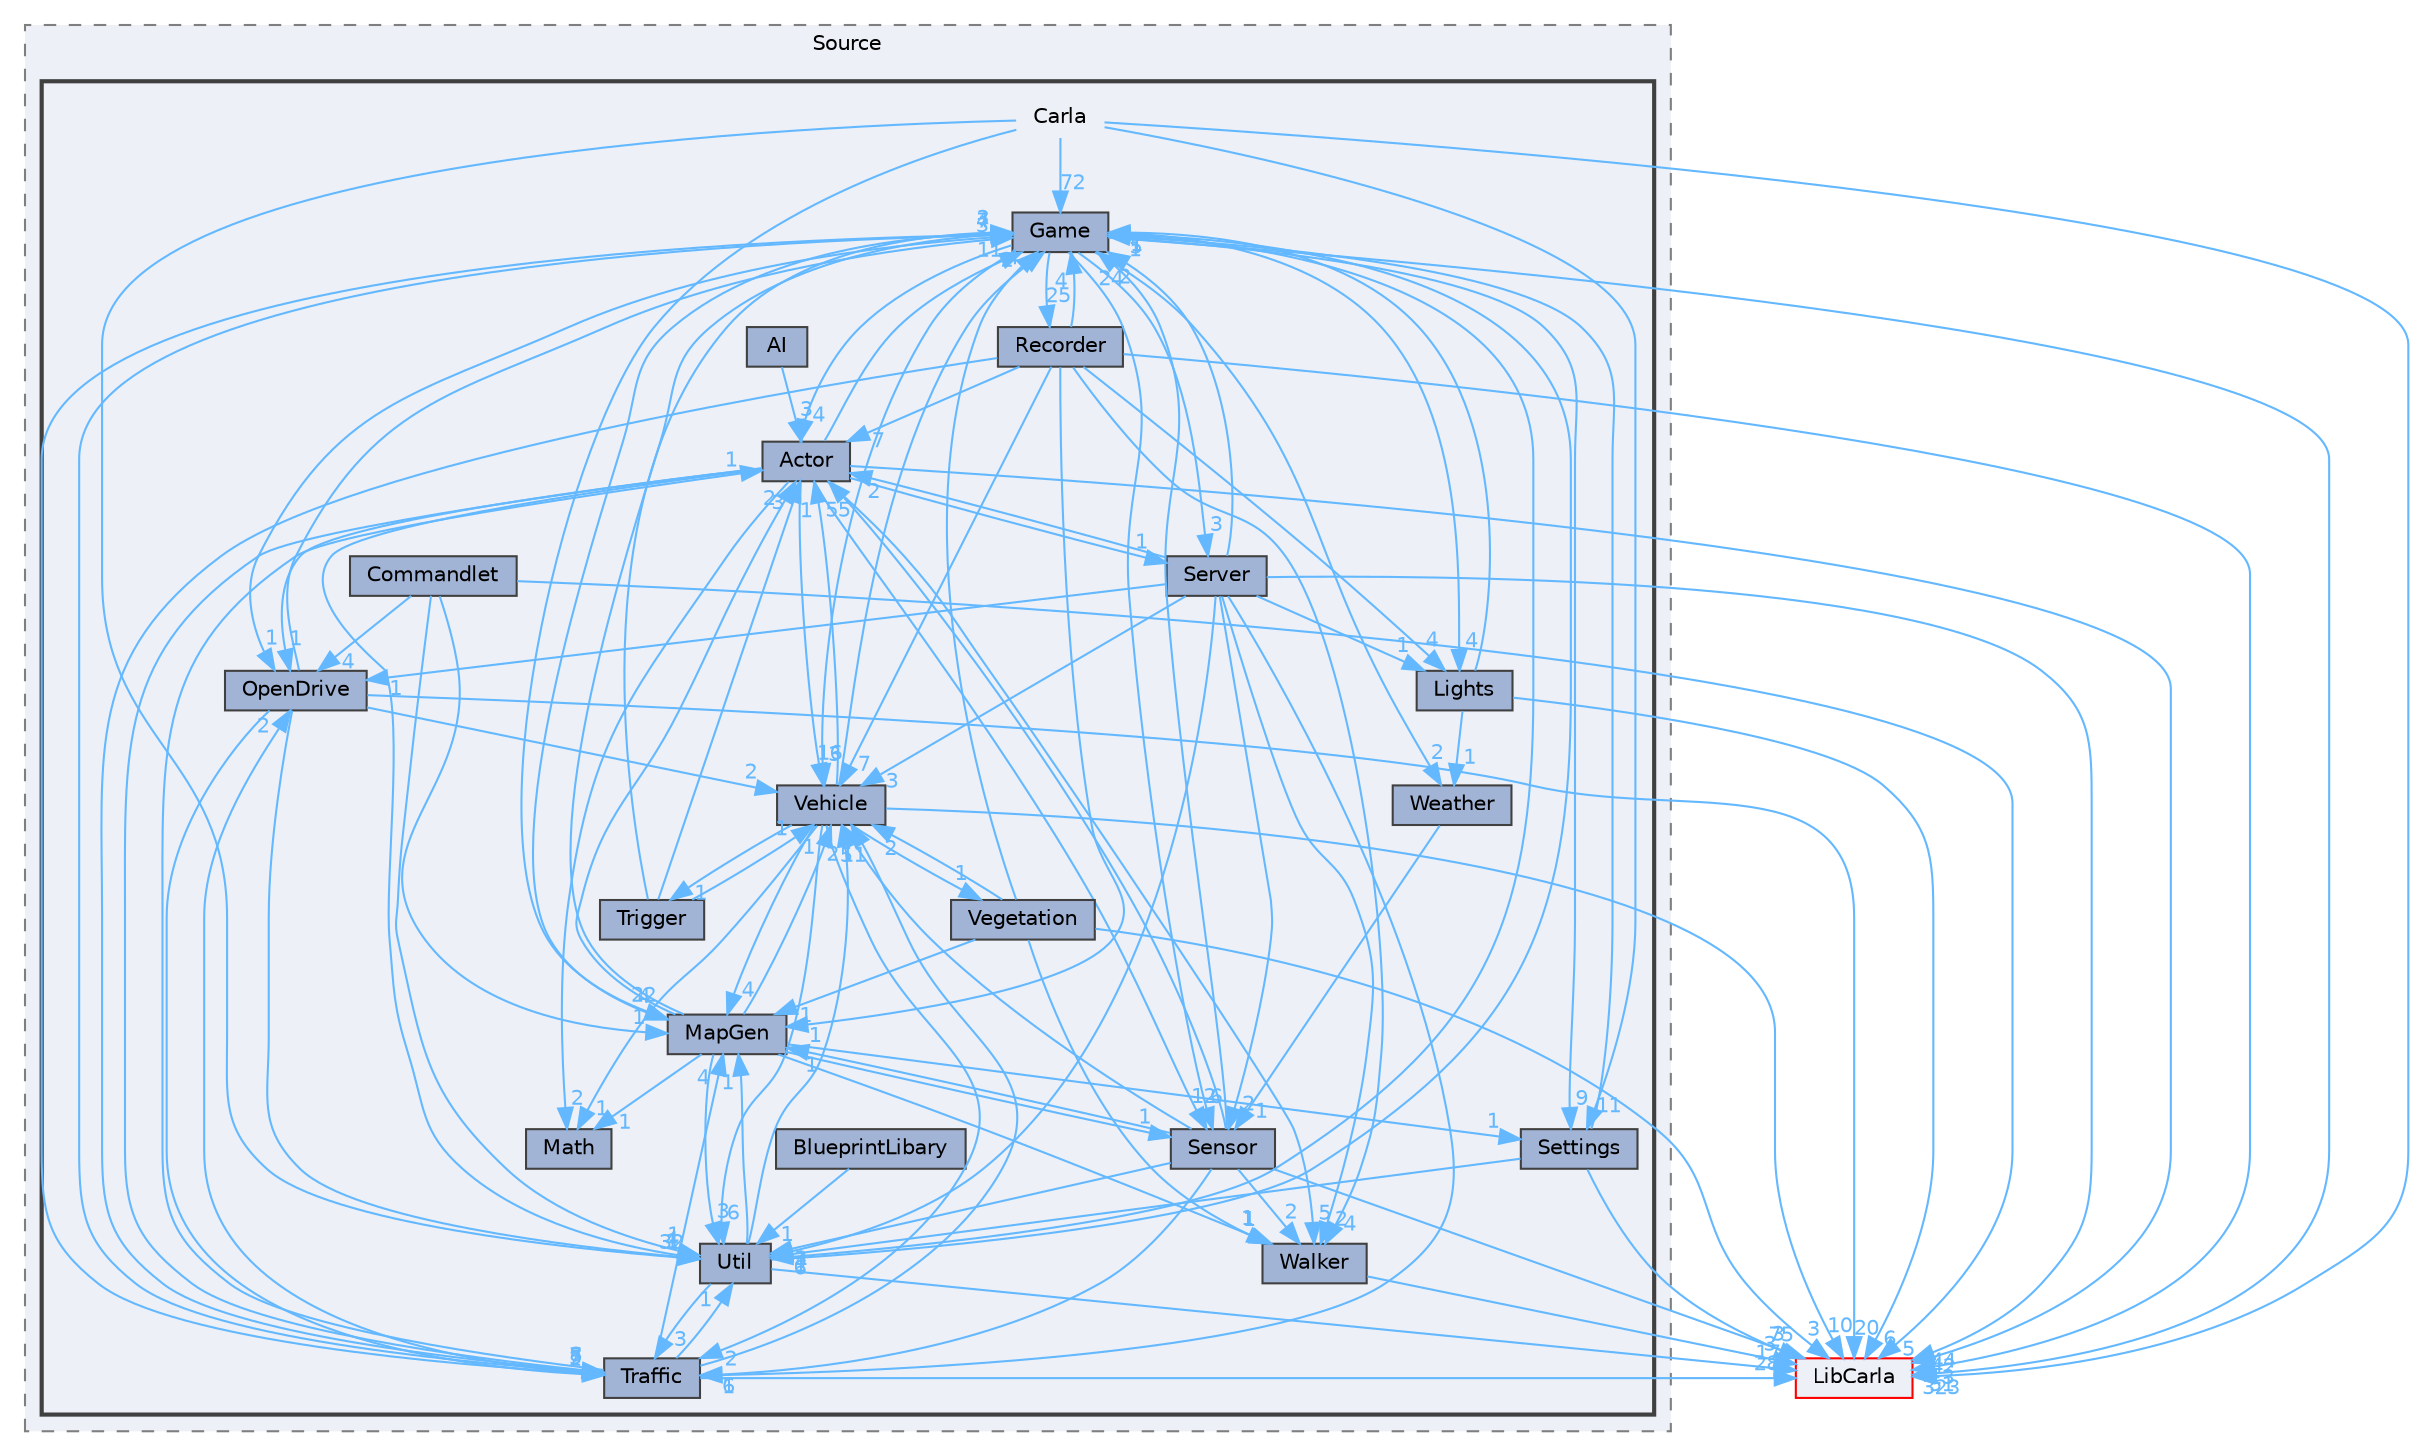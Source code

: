 digraph "Carla"
{
 // INTERACTIVE_SVG=YES
 // LATEX_PDF_SIZE
  bgcolor="transparent";
  edge [fontname=Helvetica,fontsize=10,labelfontname=Helvetica,labelfontsize=10];
  node [fontname=Helvetica,fontsize=10,shape=box,height=0.2,width=0.4];
  compound=true
  subgraph clusterdir_18937e8f6bde63367bf26837323a9508 {
    graph [ bgcolor="#edf0f7", pencolor="grey50", label="Source", fontname=Helvetica,fontsize=10 style="filled,dashed", URL="dir_18937e8f6bde63367bf26837323a9508.html",tooltip=""]
  subgraph clusterdir_8fc34afb5f07a67966c78bf5319f94ae {
    graph [ bgcolor="#edf0f7", pencolor="grey25", label="", fontname=Helvetica,fontsize=10 style="filled,bold", URL="dir_8fc34afb5f07a67966c78bf5319f94ae.html",tooltip=""]
    dir_8fc34afb5f07a67966c78bf5319f94ae [shape=plaintext, label="Carla"];
  dir_31691989b6ffa820edb06b9eb32cc520 [label="Actor", fillcolor="#a2b4d6", color="grey25", style="filled", URL="dir_31691989b6ffa820edb06b9eb32cc520.html",tooltip=""];
  dir_cff6f5bec63abb9e5f12c0f62b47389c [label="AI", fillcolor="#a2b4d6", color="grey25", style="filled", URL="dir_cff6f5bec63abb9e5f12c0f62b47389c.html",tooltip=""];
  dir_bd6d94ad3c7534d0f2d8b3ea8c626bc5 [label="BlueprintLibary", fillcolor="#a2b4d6", color="grey25", style="filled", URL="dir_bd6d94ad3c7534d0f2d8b3ea8c626bc5.html",tooltip=""];
  dir_b73fafeaa93af49306e77afd3c0d0eef [label="Commandlet", fillcolor="#a2b4d6", color="grey25", style="filled", URL="dir_b73fafeaa93af49306e77afd3c0d0eef.html",tooltip=""];
  dir_b708e75f0564cefaa95a07ef1c60fa1d [label="Game", fillcolor="#a2b4d6", color="grey25", style="filled", URL="dir_b708e75f0564cefaa95a07ef1c60fa1d.html",tooltip=""];
  dir_300f092198dff90fa236d1c5a9b26b0c [label="Lights", fillcolor="#a2b4d6", color="grey25", style="filled", URL="dir_300f092198dff90fa236d1c5a9b26b0c.html",tooltip=""];
  dir_3e9aec868781f29a05b56aecc37cd1a9 [label="MapGen", fillcolor="#a2b4d6", color="grey25", style="filled", URL="dir_3e9aec868781f29a05b56aecc37cd1a9.html",tooltip=""];
  dir_f9cdfd101429e27d647f8df664b6ebd1 [label="Math", fillcolor="#a2b4d6", color="grey25", style="filled", URL="dir_f9cdfd101429e27d647f8df664b6ebd1.html",tooltip=""];
  dir_d0b0d7f8e453984c2ffe9ea659d3c27f [label="OpenDrive", fillcolor="#a2b4d6", color="grey25", style="filled", URL="dir_d0b0d7f8e453984c2ffe9ea659d3c27f.html",tooltip=""];
  dir_0dd3f6464b0e5c5db135a4b73b996175 [label="Recorder", fillcolor="#a2b4d6", color="grey25", style="filled", URL="dir_0dd3f6464b0e5c5db135a4b73b996175.html",tooltip=""];
  dir_32df69f29a08a23c97cd630e5cd47b2e [label="Sensor", fillcolor="#a2b4d6", color="grey25", style="filled", URL="dir_32df69f29a08a23c97cd630e5cd47b2e.html",tooltip=""];
  dir_4f477b896248adf10c6909a9eb9fb7d3 [label="Server", fillcolor="#a2b4d6", color="grey25", style="filled", URL="dir_4f477b896248adf10c6909a9eb9fb7d3.html",tooltip=""];
  dir_61a866aca8f5011fad0bfe0df06e6f79 [label="Settings", fillcolor="#a2b4d6", color="grey25", style="filled", URL="dir_61a866aca8f5011fad0bfe0df06e6f79.html",tooltip=""];
  dir_cf78ae8ffd0f6192e117b8a1751c2bbd [label="Traffic", fillcolor="#a2b4d6", color="grey25", style="filled", URL="dir_cf78ae8ffd0f6192e117b8a1751c2bbd.html",tooltip=""];
  dir_6c62abedd72e3007bc03a7fda3037637 [label="Trigger", fillcolor="#a2b4d6", color="grey25", style="filled", URL="dir_6c62abedd72e3007bc03a7fda3037637.html",tooltip=""];
  dir_c0211e659583c36c301432102f960843 [label="Util", fillcolor="#a2b4d6", color="grey25", style="filled", URL="dir_c0211e659583c36c301432102f960843.html",tooltip=""];
  dir_a3491c9b10b5a3d0703facb105cd4941 [label="Vegetation", fillcolor="#a2b4d6", color="grey25", style="filled", URL="dir_a3491c9b10b5a3d0703facb105cd4941.html",tooltip=""];
  dir_4d620431c9b0dc62fca23e1ed91a49b6 [label="Vehicle", fillcolor="#a2b4d6", color="grey25", style="filled", URL="dir_4d620431c9b0dc62fca23e1ed91a49b6.html",tooltip=""];
  dir_7a44753a182d2dd0cd15cfa7be7c0c89 [label="Walker", fillcolor="#a2b4d6", color="grey25", style="filled", URL="dir_7a44753a182d2dd0cd15cfa7be7c0c89.html",tooltip=""];
  dir_b3a8bd261fb98563f858806beb7e2741 [label="Weather", fillcolor="#a2b4d6", color="grey25", style="filled", URL="dir_b3a8bd261fb98563f858806beb7e2741.html",tooltip=""];
  }
  }
  dir_1604d568fa4d964dfa9079b701bbfa07 [label="LibCarla", fillcolor="#edf0f7", color="red", style="filled", URL="dir_1604d568fa4d964dfa9079b701bbfa07.html",tooltip=""];
  dir_8fc34afb5f07a67966c78bf5319f94ae->dir_1604d568fa4d964dfa9079b701bbfa07 [headlabel="323", labeldistance=1.5 headhref="dir_000004_000020.html" href="dir_000004_000020.html" color="steelblue1" fontcolor="steelblue1"];
  dir_8fc34afb5f07a67966c78bf5319f94ae->dir_3e9aec868781f29a05b56aecc37cd1a9 [headlabel="22", labeldistance=1.5 headhref="dir_000004_000024.html" href="dir_000004_000024.html" color="steelblue1" fontcolor="steelblue1"];
  dir_8fc34afb5f07a67966c78bf5319f94ae->dir_61a866aca8f5011fad0bfe0df06e6f79 [headlabel="11", labeldistance=1.5 headhref="dir_000004_000052.html" href="dir_000004_000052.html" color="steelblue1" fontcolor="steelblue1"];
  dir_8fc34afb5f07a67966c78bf5319f94ae->dir_b708e75f0564cefaa95a07ef1c60fa1d [headlabel="72", labeldistance=1.5 headhref="dir_000004_000017.html" href="dir_000004_000017.html" color="steelblue1" fontcolor="steelblue1"];
  dir_8fc34afb5f07a67966c78bf5319f94ae->dir_c0211e659583c36c301432102f960843 [headlabel="32", labeldistance=1.5 headhref="dir_000004_000068.html" href="dir_000004_000068.html" color="steelblue1" fontcolor="steelblue1"];
  dir_31691989b6ffa820edb06b9eb32cc520->dir_1604d568fa4d964dfa9079b701bbfa07 [headlabel="42", labeldistance=1.5 headhref="dir_000000_000020.html" href="dir_000000_000020.html" color="steelblue1" fontcolor="steelblue1"];
  dir_31691989b6ffa820edb06b9eb32cc520->dir_32df69f29a08a23c97cd630e5cd47b2e [headlabel="12", labeldistance=1.5 headhref="dir_000000_000048.html" href="dir_000000_000048.html" color="steelblue1" fontcolor="steelblue1"];
  dir_31691989b6ffa820edb06b9eb32cc520->dir_4d620431c9b0dc62fca23e1ed91a49b6 [headlabel="16", labeldistance=1.5 headhref="dir_000000_000071.html" href="dir_000000_000071.html" color="steelblue1" fontcolor="steelblue1"];
  dir_31691989b6ffa820edb06b9eb32cc520->dir_4f477b896248adf10c6909a9eb9fb7d3 [headlabel="1", labeldistance=1.5 headhref="dir_000000_000050.html" href="dir_000000_000050.html" color="steelblue1" fontcolor="steelblue1"];
  dir_31691989b6ffa820edb06b9eb32cc520->dir_7a44753a182d2dd0cd15cfa7be7c0c89 [headlabel="5", labeldistance=1.5 headhref="dir_000000_000072.html" href="dir_000000_000072.html" color="steelblue1" fontcolor="steelblue1"];
  dir_31691989b6ffa820edb06b9eb32cc520->dir_b708e75f0564cefaa95a07ef1c60fa1d [headlabel="11", labeldistance=1.5 headhref="dir_000000_000017.html" href="dir_000000_000017.html" color="steelblue1" fontcolor="steelblue1"];
  dir_31691989b6ffa820edb06b9eb32cc520->dir_c0211e659583c36c301432102f960843 [headlabel="4", labeldistance=1.5 headhref="dir_000000_000068.html" href="dir_000000_000068.html" color="steelblue1" fontcolor="steelblue1"];
  dir_31691989b6ffa820edb06b9eb32cc520->dir_cf78ae8ffd0f6192e117b8a1751c2bbd [headlabel="8", labeldistance=1.5 headhref="dir_000000_000062.html" href="dir_000000_000062.html" color="steelblue1" fontcolor="steelblue1"];
  dir_31691989b6ffa820edb06b9eb32cc520->dir_d0b0d7f8e453984c2ffe9ea659d3c27f [headlabel="1", labeldistance=1.5 headhref="dir_000000_000033.html" href="dir_000000_000033.html" color="steelblue1" fontcolor="steelblue1"];
  dir_31691989b6ffa820edb06b9eb32cc520->dir_f9cdfd101429e27d647f8df664b6ebd1 [headlabel="2", labeldistance=1.5 headhref="dir_000000_000026.html" href="dir_000000_000026.html" color="steelblue1" fontcolor="steelblue1"];
  dir_cff6f5bec63abb9e5f12c0f62b47389c->dir_31691989b6ffa820edb06b9eb32cc520 [headlabel="3", labeldistance=1.5 headhref="dir_000001_000000.html" href="dir_000001_000000.html" color="steelblue1" fontcolor="steelblue1"];
  dir_bd6d94ad3c7534d0f2d8b3ea8c626bc5->dir_c0211e659583c36c301432102f960843 [headlabel="1", labeldistance=1.5 headhref="dir_000002_000068.html" href="dir_000002_000068.html" color="steelblue1" fontcolor="steelblue1"];
  dir_b73fafeaa93af49306e77afd3c0d0eef->dir_1604d568fa4d964dfa9079b701bbfa07 [headlabel="5", labeldistance=1.5 headhref="dir_000010_000020.html" href="dir_000010_000020.html" color="steelblue1" fontcolor="steelblue1"];
  dir_b73fafeaa93af49306e77afd3c0d0eef->dir_3e9aec868781f29a05b56aecc37cd1a9 [headlabel="1", labeldistance=1.5 headhref="dir_000010_000024.html" href="dir_000010_000024.html" color="steelblue1" fontcolor="steelblue1"];
  dir_b73fafeaa93af49306e77afd3c0d0eef->dir_c0211e659583c36c301432102f960843 [headlabel="1", labeldistance=1.5 headhref="dir_000010_000068.html" href="dir_000010_000068.html" color="steelblue1" fontcolor="steelblue1"];
  dir_b73fafeaa93af49306e77afd3c0d0eef->dir_d0b0d7f8e453984c2ffe9ea659d3c27f [headlabel="4", labeldistance=1.5 headhref="dir_000010_000033.html" href="dir_000010_000033.html" color="steelblue1" fontcolor="steelblue1"];
  dir_b708e75f0564cefaa95a07ef1c60fa1d->dir_0dd3f6464b0e5c5db135a4b73b996175 [headlabel="25", labeldistance=1.5 headhref="dir_000017_000042.html" href="dir_000017_000042.html" color="steelblue1" fontcolor="steelblue1"];
  dir_b708e75f0564cefaa95a07ef1c60fa1d->dir_1604d568fa4d964dfa9079b701bbfa07 [headlabel="51", labeldistance=1.5 headhref="dir_000017_000020.html" href="dir_000017_000020.html" color="steelblue1" fontcolor="steelblue1"];
  dir_b708e75f0564cefaa95a07ef1c60fa1d->dir_300f092198dff90fa236d1c5a9b26b0c [headlabel="4", labeldistance=1.5 headhref="dir_000017_000021.html" href="dir_000017_000021.html" color="steelblue1" fontcolor="steelblue1"];
  dir_b708e75f0564cefaa95a07ef1c60fa1d->dir_31691989b6ffa820edb06b9eb32cc520 [headlabel="4", labeldistance=1.5 headhref="dir_000017_000000.html" href="dir_000017_000000.html" color="steelblue1" fontcolor="steelblue1"];
  dir_b708e75f0564cefaa95a07ef1c60fa1d->dir_32df69f29a08a23c97cd630e5cd47b2e [headlabel="6", labeldistance=1.5 headhref="dir_000017_000048.html" href="dir_000017_000048.html" color="steelblue1" fontcolor="steelblue1"];
  dir_b708e75f0564cefaa95a07ef1c60fa1d->dir_3e9aec868781f29a05b56aecc37cd1a9 [headlabel="4", labeldistance=1.5 headhref="dir_000017_000024.html" href="dir_000017_000024.html" color="steelblue1" fontcolor="steelblue1"];
  dir_b708e75f0564cefaa95a07ef1c60fa1d->dir_4d620431c9b0dc62fca23e1ed91a49b6 [headlabel="3", labeldistance=1.5 headhref="dir_000017_000071.html" href="dir_000017_000071.html" color="steelblue1" fontcolor="steelblue1"];
  dir_b708e75f0564cefaa95a07ef1c60fa1d->dir_4f477b896248adf10c6909a9eb9fb7d3 [headlabel="3", labeldistance=1.5 headhref="dir_000017_000050.html" href="dir_000017_000050.html" color="steelblue1" fontcolor="steelblue1"];
  dir_b708e75f0564cefaa95a07ef1c60fa1d->dir_61a866aca8f5011fad0bfe0df06e6f79 [headlabel="9", labeldistance=1.5 headhref="dir_000017_000052.html" href="dir_000017_000052.html" color="steelblue1" fontcolor="steelblue1"];
  dir_b708e75f0564cefaa95a07ef1c60fa1d->dir_b3a8bd261fb98563f858806beb7e2741 [headlabel="2", labeldistance=1.5 headhref="dir_000017_000073.html" href="dir_000017_000073.html" color="steelblue1" fontcolor="steelblue1"];
  dir_b708e75f0564cefaa95a07ef1c60fa1d->dir_c0211e659583c36c301432102f960843 [headlabel="6", labeldistance=1.5 headhref="dir_000017_000068.html" href="dir_000017_000068.html" color="steelblue1" fontcolor="steelblue1"];
  dir_b708e75f0564cefaa95a07ef1c60fa1d->dir_cf78ae8ffd0f6192e117b8a1751c2bbd [headlabel="5", labeldistance=1.5 headhref="dir_000017_000062.html" href="dir_000017_000062.html" color="steelblue1" fontcolor="steelblue1"];
  dir_b708e75f0564cefaa95a07ef1c60fa1d->dir_d0b0d7f8e453984c2ffe9ea659d3c27f [headlabel="1", labeldistance=1.5 headhref="dir_000017_000033.html" href="dir_000017_000033.html" color="steelblue1" fontcolor="steelblue1"];
  dir_300f092198dff90fa236d1c5a9b26b0c->dir_1604d568fa4d964dfa9079b701bbfa07 [headlabel="6", labeldistance=1.5 headhref="dir_000021_000020.html" href="dir_000021_000020.html" color="steelblue1" fontcolor="steelblue1"];
  dir_300f092198dff90fa236d1c5a9b26b0c->dir_b3a8bd261fb98563f858806beb7e2741 [headlabel="1", labeldistance=1.5 headhref="dir_000021_000073.html" href="dir_000021_000073.html" color="steelblue1" fontcolor="steelblue1"];
  dir_300f092198dff90fa236d1c5a9b26b0c->dir_b708e75f0564cefaa95a07ef1c60fa1d [headlabel="1", labeldistance=1.5 headhref="dir_000021_000017.html" href="dir_000021_000017.html" color="steelblue1" fontcolor="steelblue1"];
  dir_3e9aec868781f29a05b56aecc37cd1a9->dir_31691989b6ffa820edb06b9eb32cc520 [headlabel="2", labeldistance=1.5 headhref="dir_000024_000000.html" href="dir_000024_000000.html" color="steelblue1" fontcolor="steelblue1"];
  dir_3e9aec868781f29a05b56aecc37cd1a9->dir_32df69f29a08a23c97cd630e5cd47b2e [headlabel="1", labeldistance=1.5 headhref="dir_000024_000048.html" href="dir_000024_000048.html" color="steelblue1" fontcolor="steelblue1"];
  dir_3e9aec868781f29a05b56aecc37cd1a9->dir_4d620431c9b0dc62fca23e1ed91a49b6 [headlabel="1", labeldistance=1.5 headhref="dir_000024_000071.html" href="dir_000024_000071.html" color="steelblue1" fontcolor="steelblue1"];
  dir_3e9aec868781f29a05b56aecc37cd1a9->dir_61a866aca8f5011fad0bfe0df06e6f79 [headlabel="1", labeldistance=1.5 headhref="dir_000024_000052.html" href="dir_000024_000052.html" color="steelblue1" fontcolor="steelblue1"];
  dir_3e9aec868781f29a05b56aecc37cd1a9->dir_7a44753a182d2dd0cd15cfa7be7c0c89 [headlabel="1", labeldistance=1.5 headhref="dir_000024_000072.html" href="dir_000024_000072.html" color="steelblue1" fontcolor="steelblue1"];
  dir_3e9aec868781f29a05b56aecc37cd1a9->dir_b708e75f0564cefaa95a07ef1c60fa1d [headlabel="4", labeldistance=1.5 headhref="dir_000024_000017.html" href="dir_000024_000017.html" color="steelblue1" fontcolor="steelblue1"];
  dir_3e9aec868781f29a05b56aecc37cd1a9->dir_c0211e659583c36c301432102f960843 [headlabel="3", labeldistance=1.5 headhref="dir_000024_000068.html" href="dir_000024_000068.html" color="steelblue1" fontcolor="steelblue1"];
  dir_3e9aec868781f29a05b56aecc37cd1a9->dir_f9cdfd101429e27d647f8df664b6ebd1 [headlabel="1", labeldistance=1.5 headhref="dir_000024_000026.html" href="dir_000024_000026.html" color="steelblue1" fontcolor="steelblue1"];
  dir_d0b0d7f8e453984c2ffe9ea659d3c27f->dir_1604d568fa4d964dfa9079b701bbfa07 [headlabel="20", labeldistance=1.5 headhref="dir_000033_000020.html" href="dir_000033_000020.html" color="steelblue1" fontcolor="steelblue1"];
  dir_d0b0d7f8e453984c2ffe9ea659d3c27f->dir_4d620431c9b0dc62fca23e1ed91a49b6 [headlabel="2", labeldistance=1.5 headhref="dir_000033_000071.html" href="dir_000033_000071.html" color="steelblue1" fontcolor="steelblue1"];
  dir_d0b0d7f8e453984c2ffe9ea659d3c27f->dir_b708e75f0564cefaa95a07ef1c60fa1d [headlabel="3", labeldistance=1.5 headhref="dir_000033_000017.html" href="dir_000033_000017.html" color="steelblue1" fontcolor="steelblue1"];
  dir_d0b0d7f8e453984c2ffe9ea659d3c27f->dir_c0211e659583c36c301432102f960843 [headlabel="1", labeldistance=1.5 headhref="dir_000033_000068.html" href="dir_000033_000068.html" color="steelblue1" fontcolor="steelblue1"];
  dir_d0b0d7f8e453984c2ffe9ea659d3c27f->dir_cf78ae8ffd0f6192e117b8a1751c2bbd [headlabel="2", labeldistance=1.5 headhref="dir_000033_000062.html" href="dir_000033_000062.html" color="steelblue1" fontcolor="steelblue1"];
  dir_0dd3f6464b0e5c5db135a4b73b996175->dir_1604d568fa4d964dfa9079b701bbfa07 [headlabel="13", labeldistance=1.5 headhref="dir_000042_000020.html" href="dir_000042_000020.html" color="steelblue1" fontcolor="steelblue1"];
  dir_0dd3f6464b0e5c5db135a4b73b996175->dir_300f092198dff90fa236d1c5a9b26b0c [headlabel="4", labeldistance=1.5 headhref="dir_000042_000021.html" href="dir_000042_000021.html" color="steelblue1" fontcolor="steelblue1"];
  dir_0dd3f6464b0e5c5db135a4b73b996175->dir_31691989b6ffa820edb06b9eb32cc520 [headlabel="7", labeldistance=1.5 headhref="dir_000042_000000.html" href="dir_000042_000000.html" color="steelblue1" fontcolor="steelblue1"];
  dir_0dd3f6464b0e5c5db135a4b73b996175->dir_3e9aec868781f29a05b56aecc37cd1a9 [headlabel="1", labeldistance=1.5 headhref="dir_000042_000024.html" href="dir_000042_000024.html" color="steelblue1" fontcolor="steelblue1"];
  dir_0dd3f6464b0e5c5db135a4b73b996175->dir_4d620431c9b0dc62fca23e1ed91a49b6 [headlabel="7", labeldistance=1.5 headhref="dir_000042_000071.html" href="dir_000042_000071.html" color="steelblue1" fontcolor="steelblue1"];
  dir_0dd3f6464b0e5c5db135a4b73b996175->dir_7a44753a182d2dd0cd15cfa7be7c0c89 [headlabel="4", labeldistance=1.5 headhref="dir_000042_000072.html" href="dir_000042_000072.html" color="steelblue1" fontcolor="steelblue1"];
  dir_0dd3f6464b0e5c5db135a4b73b996175->dir_b708e75f0564cefaa95a07ef1c60fa1d [headlabel="4", labeldistance=1.5 headhref="dir_000042_000017.html" href="dir_000042_000017.html" color="steelblue1" fontcolor="steelblue1"];
  dir_0dd3f6464b0e5c5db135a4b73b996175->dir_cf78ae8ffd0f6192e117b8a1751c2bbd [headlabel="7", labeldistance=1.5 headhref="dir_000042_000062.html" href="dir_000042_000062.html" color="steelblue1" fontcolor="steelblue1"];
  dir_32df69f29a08a23c97cd630e5cd47b2e->dir_1604d568fa4d964dfa9079b701bbfa07 [headlabel="75", labeldistance=1.5 headhref="dir_000048_000020.html" href="dir_000048_000020.html" color="steelblue1" fontcolor="steelblue1"];
  dir_32df69f29a08a23c97cd630e5cd47b2e->dir_31691989b6ffa820edb06b9eb32cc520 [headlabel="55", labeldistance=1.5 headhref="dir_000048_000000.html" href="dir_000048_000000.html" color="steelblue1" fontcolor="steelblue1"];
  dir_32df69f29a08a23c97cd630e5cd47b2e->dir_3e9aec868781f29a05b56aecc37cd1a9 [headlabel="1", labeldistance=1.5 headhref="dir_000048_000024.html" href="dir_000048_000024.html" color="steelblue1" fontcolor="steelblue1"];
  dir_32df69f29a08a23c97cd630e5cd47b2e->dir_4d620431c9b0dc62fca23e1ed91a49b6 [headlabel="5", labeldistance=1.5 headhref="dir_000048_000071.html" href="dir_000048_000071.html" color="steelblue1" fontcolor="steelblue1"];
  dir_32df69f29a08a23c97cd630e5cd47b2e->dir_7a44753a182d2dd0cd15cfa7be7c0c89 [headlabel="2", labeldistance=1.5 headhref="dir_000048_000072.html" href="dir_000048_000072.html" color="steelblue1" fontcolor="steelblue1"];
  dir_32df69f29a08a23c97cd630e5cd47b2e->dir_b708e75f0564cefaa95a07ef1c60fa1d [headlabel="24", labeldistance=1.5 headhref="dir_000048_000017.html" href="dir_000048_000017.html" color="steelblue1" fontcolor="steelblue1"];
  dir_32df69f29a08a23c97cd630e5cd47b2e->dir_c0211e659583c36c301432102f960843 [headlabel="3", labeldistance=1.5 headhref="dir_000048_000068.html" href="dir_000048_000068.html" color="steelblue1" fontcolor="steelblue1"];
  dir_32df69f29a08a23c97cd630e5cd47b2e->dir_cf78ae8ffd0f6192e117b8a1751c2bbd [headlabel="6", labeldistance=1.5 headhref="dir_000048_000062.html" href="dir_000048_000062.html" color="steelblue1" fontcolor="steelblue1"];
  dir_4f477b896248adf10c6909a9eb9fb7d3->dir_1604d568fa4d964dfa9079b701bbfa07 [headlabel="44", labeldistance=1.5 headhref="dir_000050_000020.html" href="dir_000050_000020.html" color="steelblue1" fontcolor="steelblue1"];
  dir_4f477b896248adf10c6909a9eb9fb7d3->dir_300f092198dff90fa236d1c5a9b26b0c [headlabel="1", labeldistance=1.5 headhref="dir_000050_000021.html" href="dir_000050_000021.html" color="steelblue1" fontcolor="steelblue1"];
  dir_4f477b896248adf10c6909a9eb9fb7d3->dir_31691989b6ffa820edb06b9eb32cc520 [headlabel="2", labeldistance=1.5 headhref="dir_000050_000000.html" href="dir_000050_000000.html" color="steelblue1" fontcolor="steelblue1"];
  dir_4f477b896248adf10c6909a9eb9fb7d3->dir_32df69f29a08a23c97cd630e5cd47b2e [headlabel="2", labeldistance=1.5 headhref="dir_000050_000048.html" href="dir_000050_000048.html" color="steelblue1" fontcolor="steelblue1"];
  dir_4f477b896248adf10c6909a9eb9fb7d3->dir_4d620431c9b0dc62fca23e1ed91a49b6 [headlabel="3", labeldistance=1.5 headhref="dir_000050_000071.html" href="dir_000050_000071.html" color="steelblue1" fontcolor="steelblue1"];
  dir_4f477b896248adf10c6909a9eb9fb7d3->dir_7a44753a182d2dd0cd15cfa7be7c0c89 [headlabel="2", labeldistance=1.5 headhref="dir_000050_000072.html" href="dir_000050_000072.html" color="steelblue1" fontcolor="steelblue1"];
  dir_4f477b896248adf10c6909a9eb9fb7d3->dir_b708e75f0564cefaa95a07ef1c60fa1d [headlabel="2", labeldistance=1.5 headhref="dir_000050_000017.html" href="dir_000050_000017.html" color="steelblue1" fontcolor="steelblue1"];
  dir_4f477b896248adf10c6909a9eb9fb7d3->dir_c0211e659583c36c301432102f960843 [headlabel="4", labeldistance=1.5 headhref="dir_000050_000068.html" href="dir_000050_000068.html" color="steelblue1" fontcolor="steelblue1"];
  dir_4f477b896248adf10c6909a9eb9fb7d3->dir_cf78ae8ffd0f6192e117b8a1751c2bbd [headlabel="1", labeldistance=1.5 headhref="dir_000050_000062.html" href="dir_000050_000062.html" color="steelblue1" fontcolor="steelblue1"];
  dir_4f477b896248adf10c6909a9eb9fb7d3->dir_d0b0d7f8e453984c2ffe9ea659d3c27f [headlabel="1", labeldistance=1.5 headhref="dir_000050_000033.html" href="dir_000050_000033.html" color="steelblue1" fontcolor="steelblue1"];
  dir_61a866aca8f5011fad0bfe0df06e6f79->dir_1604d568fa4d964dfa9079b701bbfa07 [headlabel="3", labeldistance=1.5 headhref="dir_000052_000020.html" href="dir_000052_000020.html" color="steelblue1" fontcolor="steelblue1"];
  dir_61a866aca8f5011fad0bfe0df06e6f79->dir_b708e75f0564cefaa95a07ef1c60fa1d [headlabel="1", labeldistance=1.5 headhref="dir_000052_000017.html" href="dir_000052_000017.html" color="steelblue1" fontcolor="steelblue1"];
  dir_61a866aca8f5011fad0bfe0df06e6f79->dir_c0211e659583c36c301432102f960843 [headlabel="1", labeldistance=1.5 headhref="dir_000052_000068.html" href="dir_000052_000068.html" color="steelblue1" fontcolor="steelblue1"];
  dir_cf78ae8ffd0f6192e117b8a1751c2bbd->dir_1604d568fa4d964dfa9079b701bbfa07 [headlabel="28", labeldistance=1.5 headhref="dir_000062_000020.html" href="dir_000062_000020.html" color="steelblue1" fontcolor="steelblue1"];
  dir_cf78ae8ffd0f6192e117b8a1751c2bbd->dir_31691989b6ffa820edb06b9eb32cc520 [headlabel="1", labeldistance=1.5 headhref="dir_000062_000000.html" href="dir_000062_000000.html" color="steelblue1" fontcolor="steelblue1"];
  dir_cf78ae8ffd0f6192e117b8a1751c2bbd->dir_3e9aec868781f29a05b56aecc37cd1a9 [headlabel="4", labeldistance=1.5 headhref="dir_000062_000024.html" href="dir_000062_000024.html" color="steelblue1" fontcolor="steelblue1"];
  dir_cf78ae8ffd0f6192e117b8a1751c2bbd->dir_4d620431c9b0dc62fca23e1ed91a49b6 [headlabel="11", labeldistance=1.5 headhref="dir_000062_000071.html" href="dir_000062_000071.html" color="steelblue1" fontcolor="steelblue1"];
  dir_cf78ae8ffd0f6192e117b8a1751c2bbd->dir_b708e75f0564cefaa95a07ef1c60fa1d [headlabel="7", labeldistance=1.5 headhref="dir_000062_000017.html" href="dir_000062_000017.html" color="steelblue1" fontcolor="steelblue1"];
  dir_cf78ae8ffd0f6192e117b8a1751c2bbd->dir_c0211e659583c36c301432102f960843 [headlabel="1", labeldistance=1.5 headhref="dir_000062_000068.html" href="dir_000062_000068.html" color="steelblue1" fontcolor="steelblue1"];
  dir_cf78ae8ffd0f6192e117b8a1751c2bbd->dir_d0b0d7f8e453984c2ffe9ea659d3c27f [headlabel="2", labeldistance=1.5 headhref="dir_000062_000033.html" href="dir_000062_000033.html" color="steelblue1" fontcolor="steelblue1"];
  dir_6c62abedd72e3007bc03a7fda3037637->dir_31691989b6ffa820edb06b9eb32cc520 [headlabel="3", labeldistance=1.5 headhref="dir_000064_000000.html" href="dir_000064_000000.html" color="steelblue1" fontcolor="steelblue1"];
  dir_6c62abedd72e3007bc03a7fda3037637->dir_4d620431c9b0dc62fca23e1ed91a49b6 [headlabel="1", labeldistance=1.5 headhref="dir_000064_000071.html" href="dir_000064_000071.html" color="steelblue1" fontcolor="steelblue1"];
  dir_6c62abedd72e3007bc03a7fda3037637->dir_b708e75f0564cefaa95a07ef1c60fa1d [headlabel="3", labeldistance=1.5 headhref="dir_000064_000017.html" href="dir_000064_000017.html" color="steelblue1" fontcolor="steelblue1"];
  dir_c0211e659583c36c301432102f960843->dir_1604d568fa4d964dfa9079b701bbfa07 [headlabel="17", labeldistance=1.5 headhref="dir_000068_000020.html" href="dir_000068_000020.html" color="steelblue1" fontcolor="steelblue1"];
  dir_c0211e659583c36c301432102f960843->dir_3e9aec868781f29a05b56aecc37cd1a9 [headlabel="1", labeldistance=1.5 headhref="dir_000068_000024.html" href="dir_000068_000024.html" color="steelblue1" fontcolor="steelblue1"];
  dir_c0211e659583c36c301432102f960843->dir_4d620431c9b0dc62fca23e1ed91a49b6 [headlabel="2", labeldistance=1.5 headhref="dir_000068_000071.html" href="dir_000068_000071.html" color="steelblue1" fontcolor="steelblue1"];
  dir_c0211e659583c36c301432102f960843->dir_b708e75f0564cefaa95a07ef1c60fa1d [headlabel="5", labeldistance=1.5 headhref="dir_000068_000017.html" href="dir_000068_000017.html" color="steelblue1" fontcolor="steelblue1"];
  dir_c0211e659583c36c301432102f960843->dir_cf78ae8ffd0f6192e117b8a1751c2bbd [headlabel="3", labeldistance=1.5 headhref="dir_000068_000062.html" href="dir_000068_000062.html" color="steelblue1" fontcolor="steelblue1"];
  dir_a3491c9b10b5a3d0703facb105cd4941->dir_1604d568fa4d964dfa9079b701bbfa07 [headlabel="3", labeldistance=1.5 headhref="dir_000070_000020.html" href="dir_000070_000020.html" color="steelblue1" fontcolor="steelblue1"];
  dir_a3491c9b10b5a3d0703facb105cd4941->dir_3e9aec868781f29a05b56aecc37cd1a9 [headlabel="1", labeldistance=1.5 headhref="dir_000070_000024.html" href="dir_000070_000024.html" color="steelblue1" fontcolor="steelblue1"];
  dir_a3491c9b10b5a3d0703facb105cd4941->dir_4d620431c9b0dc62fca23e1ed91a49b6 [headlabel="2", labeldistance=1.5 headhref="dir_000070_000071.html" href="dir_000070_000071.html" color="steelblue1" fontcolor="steelblue1"];
  dir_a3491c9b10b5a3d0703facb105cd4941->dir_7a44753a182d2dd0cd15cfa7be7c0c89 [headlabel="1", labeldistance=1.5 headhref="dir_000070_000072.html" href="dir_000070_000072.html" color="steelblue1" fontcolor="steelblue1"];
  dir_a3491c9b10b5a3d0703facb105cd4941->dir_b708e75f0564cefaa95a07ef1c60fa1d [headlabel="2", labeldistance=1.5 headhref="dir_000070_000017.html" href="dir_000070_000017.html" color="steelblue1" fontcolor="steelblue1"];
  dir_4d620431c9b0dc62fca23e1ed91a49b6->dir_1604d568fa4d964dfa9079b701bbfa07 [headlabel="10", labeldistance=1.5 headhref="dir_000071_000020.html" href="dir_000071_000020.html" color="steelblue1" fontcolor="steelblue1"];
  dir_4d620431c9b0dc62fca23e1ed91a49b6->dir_31691989b6ffa820edb06b9eb32cc520 [headlabel="1", labeldistance=1.5 headhref="dir_000071_000000.html" href="dir_000071_000000.html" color="steelblue1" fontcolor="steelblue1"];
  dir_4d620431c9b0dc62fca23e1ed91a49b6->dir_3e9aec868781f29a05b56aecc37cd1a9 [headlabel="4", labeldistance=1.5 headhref="dir_000071_000024.html" href="dir_000071_000024.html" color="steelblue1" fontcolor="steelblue1"];
  dir_4d620431c9b0dc62fca23e1ed91a49b6->dir_6c62abedd72e3007bc03a7fda3037637 [headlabel="1", labeldistance=1.5 headhref="dir_000071_000064.html" href="dir_000071_000064.html" color="steelblue1" fontcolor="steelblue1"];
  dir_4d620431c9b0dc62fca23e1ed91a49b6->dir_a3491c9b10b5a3d0703facb105cd4941 [headlabel="1", labeldistance=1.5 headhref="dir_000071_000070.html" href="dir_000071_000070.html" color="steelblue1" fontcolor="steelblue1"];
  dir_4d620431c9b0dc62fca23e1ed91a49b6->dir_b708e75f0564cefaa95a07ef1c60fa1d [headlabel="4", labeldistance=1.5 headhref="dir_000071_000017.html" href="dir_000071_000017.html" color="steelblue1" fontcolor="steelblue1"];
  dir_4d620431c9b0dc62fca23e1ed91a49b6->dir_c0211e659583c36c301432102f960843 [headlabel="6", labeldistance=1.5 headhref="dir_000071_000068.html" href="dir_000071_000068.html" color="steelblue1" fontcolor="steelblue1"];
  dir_4d620431c9b0dc62fca23e1ed91a49b6->dir_cf78ae8ffd0f6192e117b8a1751c2bbd [headlabel="2", labeldistance=1.5 headhref="dir_000071_000062.html" href="dir_000071_000062.html" color="steelblue1" fontcolor="steelblue1"];
  dir_4d620431c9b0dc62fca23e1ed91a49b6->dir_f9cdfd101429e27d647f8df664b6ebd1 [headlabel="1", labeldistance=1.5 headhref="dir_000071_000026.html" href="dir_000071_000026.html" color="steelblue1" fontcolor="steelblue1"];
  dir_7a44753a182d2dd0cd15cfa7be7c0c89->dir_1604d568fa4d964dfa9079b701bbfa07 [headlabel="3", labeldistance=1.5 headhref="dir_000072_000020.html" href="dir_000072_000020.html" color="steelblue1" fontcolor="steelblue1"];
  dir_b3a8bd261fb98563f858806beb7e2741->dir_32df69f29a08a23c97cd630e5cd47b2e [headlabel="1", labeldistance=1.5 headhref="dir_000073_000048.html" href="dir_000073_000048.html" color="steelblue1" fontcolor="steelblue1"];
}
